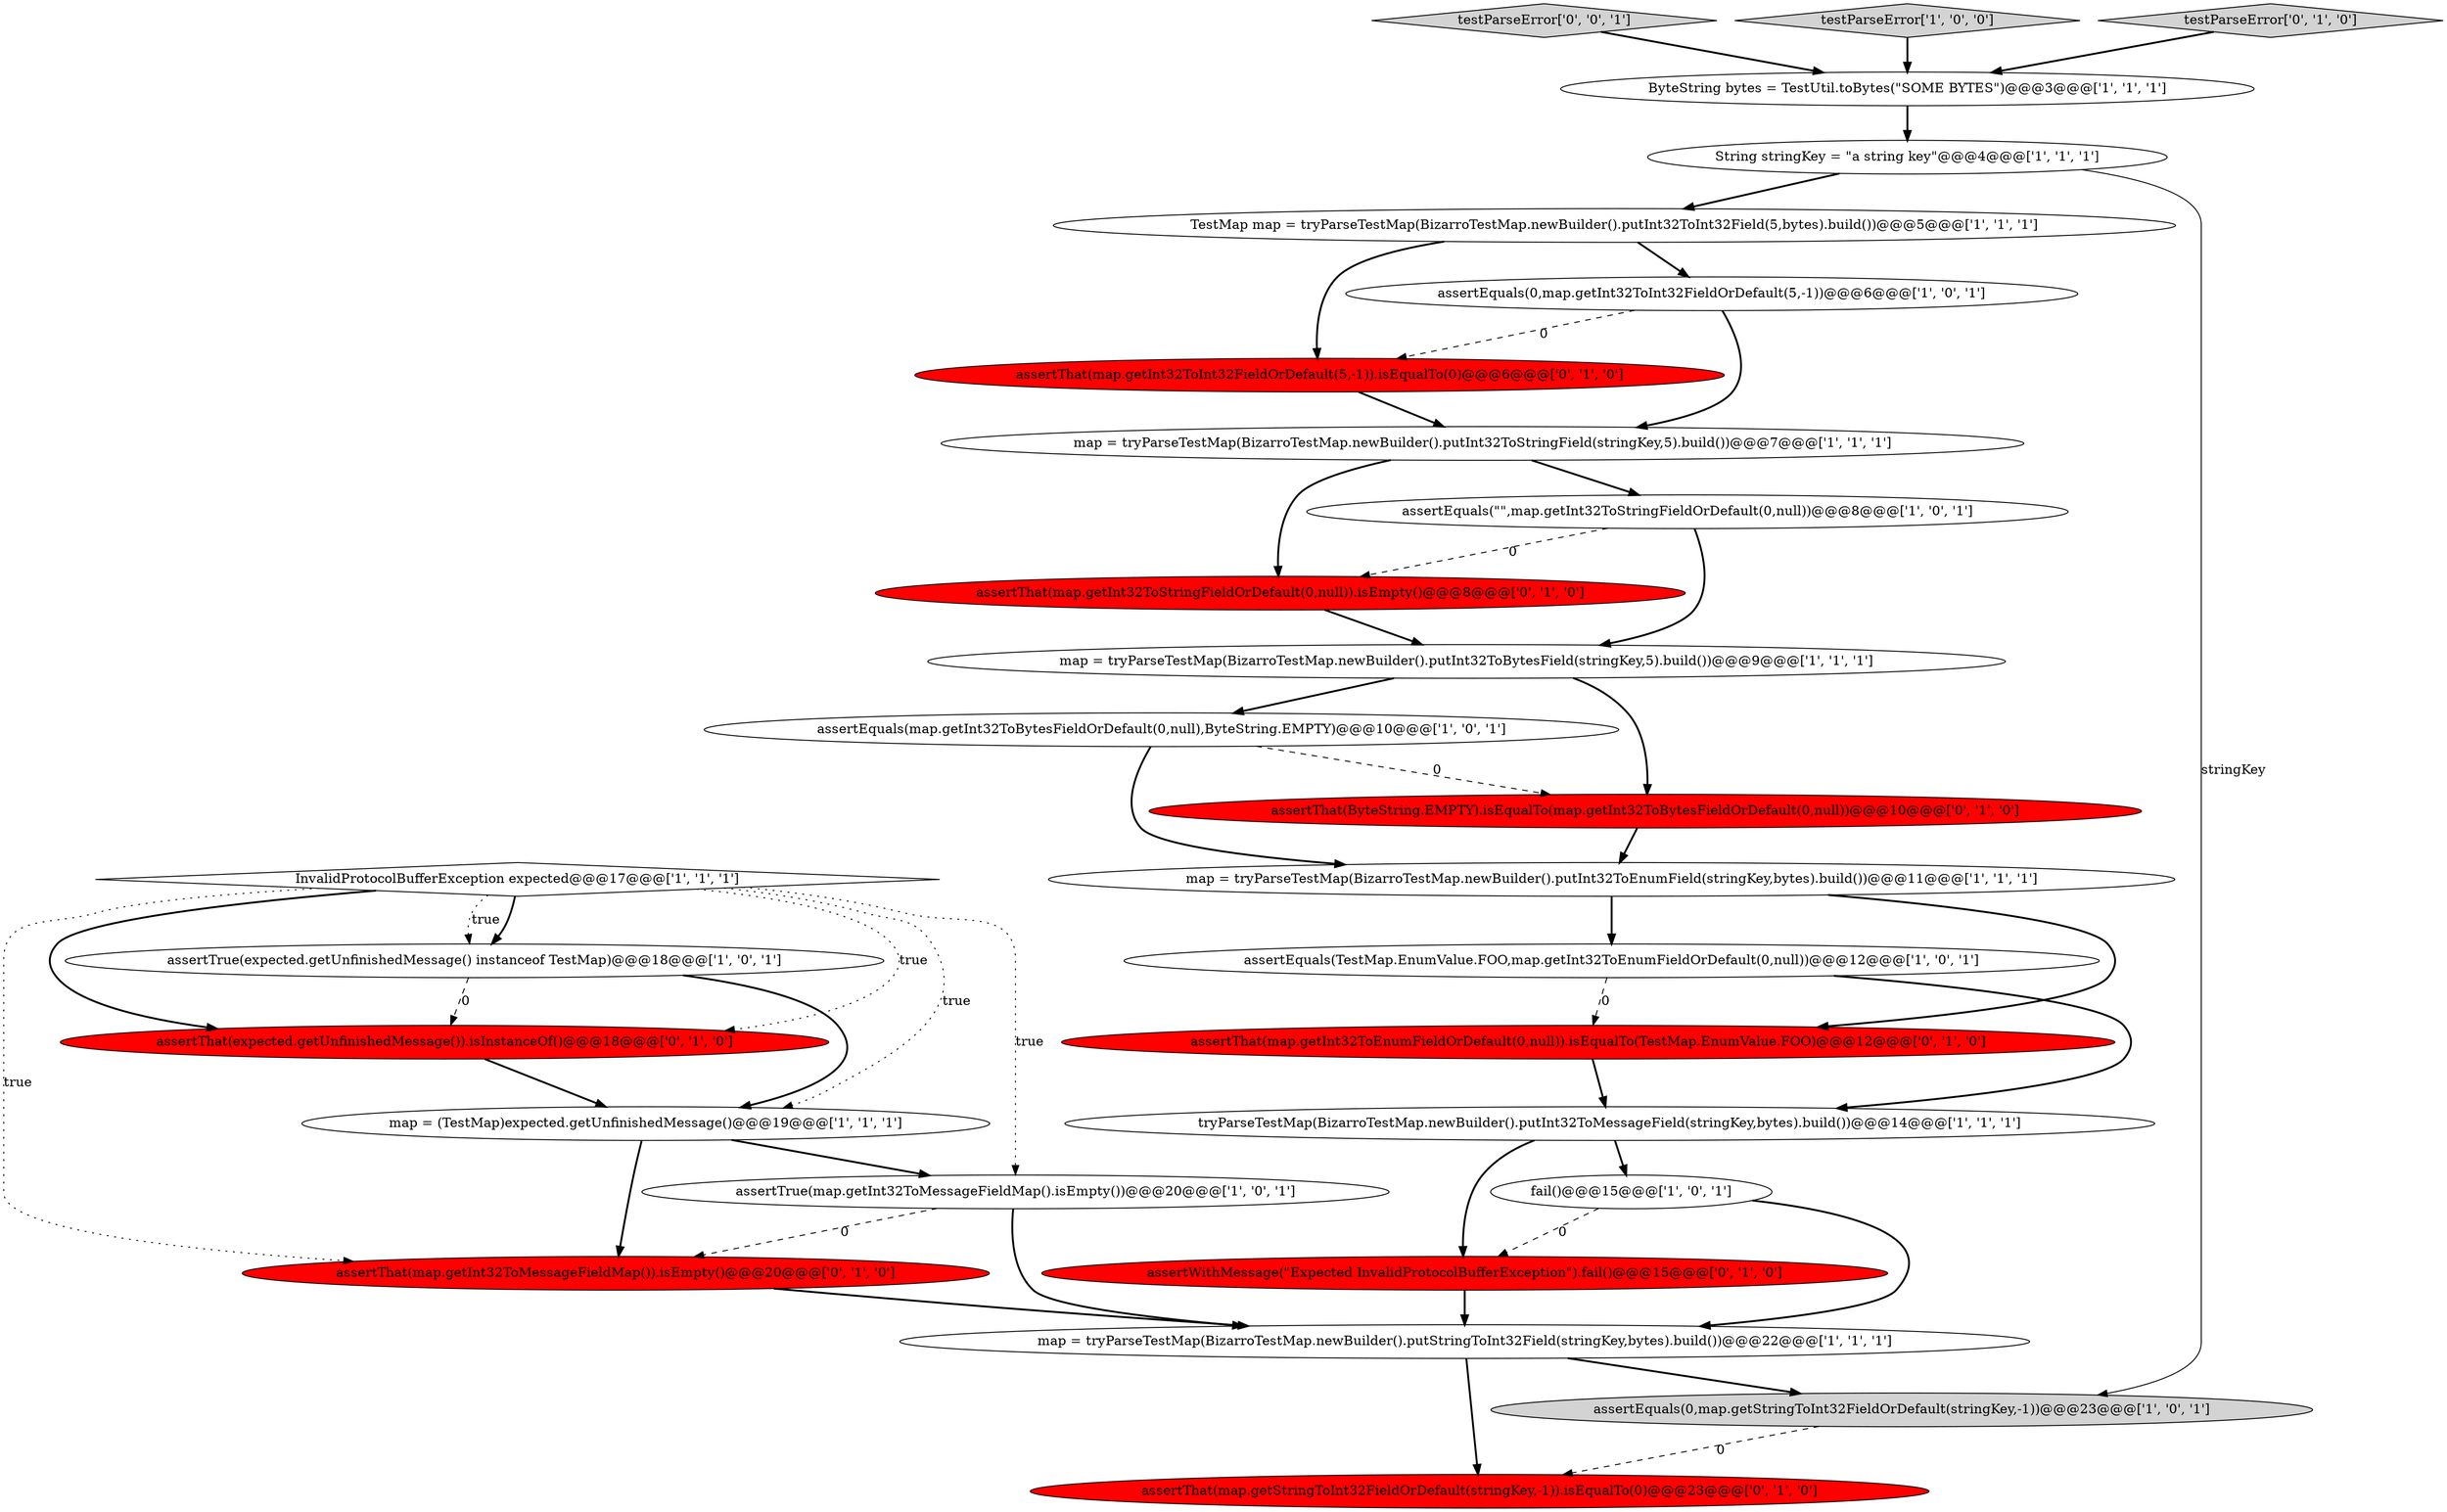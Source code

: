 digraph {
0 [style = filled, label = "ByteString bytes = TestUtil.toBytes(\"SOME BYTES\")@@@3@@@['1', '1', '1']", fillcolor = white, shape = ellipse image = "AAA0AAABBB1BBB"];
26 [style = filled, label = "assertThat(map.getStringToInt32FieldOrDefault(stringKey,-1)).isEqualTo(0)@@@23@@@['0', '1', '0']", fillcolor = red, shape = ellipse image = "AAA1AAABBB2BBB"];
8 [style = filled, label = "map = tryParseTestMap(BizarroTestMap.newBuilder().putInt32ToStringField(stringKey,5).build())@@@7@@@['1', '1', '1']", fillcolor = white, shape = ellipse image = "AAA0AAABBB1BBB"];
16 [style = filled, label = "InvalidProtocolBufferException expected@@@17@@@['1', '1', '1']", fillcolor = white, shape = diamond image = "AAA0AAABBB1BBB"];
9 [style = filled, label = "assertEquals(0,map.getStringToInt32FieldOrDefault(stringKey,-1))@@@23@@@['1', '0', '1']", fillcolor = lightgray, shape = ellipse image = "AAA0AAABBB1BBB"];
10 [style = filled, label = "assertEquals(map.getInt32ToBytesFieldOrDefault(0,null),ByteString.EMPTY)@@@10@@@['1', '0', '1']", fillcolor = white, shape = ellipse image = "AAA0AAABBB1BBB"];
7 [style = filled, label = "assertTrue(expected.getUnfinishedMessage() instanceof TestMap)@@@18@@@['1', '0', '1']", fillcolor = white, shape = ellipse image = "AAA0AAABBB1BBB"];
21 [style = filled, label = "assertThat(map.getInt32ToInt32FieldOrDefault(5,-1)).isEqualTo(0)@@@6@@@['0', '1', '0']", fillcolor = red, shape = ellipse image = "AAA1AAABBB2BBB"];
18 [style = filled, label = "TestMap map = tryParseTestMap(BizarroTestMap.newBuilder().putInt32ToInt32Field(5,bytes).build())@@@5@@@['1', '1', '1']", fillcolor = white, shape = ellipse image = "AAA0AAABBB1BBB"];
25 [style = filled, label = "assertWithMessage(\"Expected InvalidProtocolBufferException\").fail()@@@15@@@['0', '1', '0']", fillcolor = red, shape = ellipse image = "AAA1AAABBB2BBB"];
6 [style = filled, label = "map = tryParseTestMap(BizarroTestMap.newBuilder().putStringToInt32Field(stringKey,bytes).build())@@@22@@@['1', '1', '1']", fillcolor = white, shape = ellipse image = "AAA0AAABBB1BBB"];
28 [style = filled, label = "testParseError['0', '0', '1']", fillcolor = lightgray, shape = diamond image = "AAA0AAABBB3BBB"];
27 [style = filled, label = "assertThat(expected.getUnfinishedMessage()).isInstanceOf()@@@18@@@['0', '1', '0']", fillcolor = red, shape = ellipse image = "AAA1AAABBB2BBB"];
19 [style = filled, label = "assertThat(map.getInt32ToStringFieldOrDefault(0,null)).isEmpty()@@@8@@@['0', '1', '0']", fillcolor = red, shape = ellipse image = "AAA1AAABBB2BBB"];
3 [style = filled, label = "testParseError['1', '0', '0']", fillcolor = lightgray, shape = diamond image = "AAA0AAABBB1BBB"];
4 [style = filled, label = "map = (TestMap)expected.getUnfinishedMessage()@@@19@@@['1', '1', '1']", fillcolor = white, shape = ellipse image = "AAA0AAABBB1BBB"];
17 [style = filled, label = "map = tryParseTestMap(BizarroTestMap.newBuilder().putInt32ToEnumField(stringKey,bytes).build())@@@11@@@['1', '1', '1']", fillcolor = white, shape = ellipse image = "AAA0AAABBB1BBB"];
23 [style = filled, label = "assertThat(map.getInt32ToMessageFieldMap()).isEmpty()@@@20@@@['0', '1', '0']", fillcolor = red, shape = ellipse image = "AAA1AAABBB2BBB"];
1 [style = filled, label = "assertEquals(TestMap.EnumValue.FOO,map.getInt32ToEnumFieldOrDefault(0,null))@@@12@@@['1', '0', '1']", fillcolor = white, shape = ellipse image = "AAA0AAABBB1BBB"];
15 [style = filled, label = "fail()@@@15@@@['1', '0', '1']", fillcolor = white, shape = ellipse image = "AAA0AAABBB1BBB"];
20 [style = filled, label = "assertThat(map.getInt32ToEnumFieldOrDefault(0,null)).isEqualTo(TestMap.EnumValue.FOO)@@@12@@@['0', '1', '0']", fillcolor = red, shape = ellipse image = "AAA1AAABBB2BBB"];
11 [style = filled, label = "assertEquals(\"\",map.getInt32ToStringFieldOrDefault(0,null))@@@8@@@['1', '0', '1']", fillcolor = white, shape = ellipse image = "AAA0AAABBB1BBB"];
13 [style = filled, label = "String stringKey = \"a string key\"@@@4@@@['1', '1', '1']", fillcolor = white, shape = ellipse image = "AAA0AAABBB1BBB"];
2 [style = filled, label = "assertTrue(map.getInt32ToMessageFieldMap().isEmpty())@@@20@@@['1', '0', '1']", fillcolor = white, shape = ellipse image = "AAA0AAABBB1BBB"];
22 [style = filled, label = "testParseError['0', '1', '0']", fillcolor = lightgray, shape = diamond image = "AAA0AAABBB2BBB"];
12 [style = filled, label = "tryParseTestMap(BizarroTestMap.newBuilder().putInt32ToMessageField(stringKey,bytes).build())@@@14@@@['1', '1', '1']", fillcolor = white, shape = ellipse image = "AAA0AAABBB1BBB"];
5 [style = filled, label = "map = tryParseTestMap(BizarroTestMap.newBuilder().putInt32ToBytesField(stringKey,5).build())@@@9@@@['1', '1', '1']", fillcolor = white, shape = ellipse image = "AAA0AAABBB1BBB"];
14 [style = filled, label = "assertEquals(0,map.getInt32ToInt32FieldOrDefault(5,-1))@@@6@@@['1', '0', '1']", fillcolor = white, shape = ellipse image = "AAA0AAABBB1BBB"];
24 [style = filled, label = "assertThat(ByteString.EMPTY).isEqualTo(map.getInt32ToBytesFieldOrDefault(0,null))@@@10@@@['0', '1', '0']", fillcolor = red, shape = ellipse image = "AAA1AAABBB2BBB"];
2->23 [style = dashed, label="0"];
5->10 [style = bold, label=""];
6->26 [style = bold, label=""];
16->2 [style = dotted, label="true"];
0->13 [style = bold, label=""];
17->1 [style = bold, label=""];
16->27 [style = bold, label=""];
2->6 [style = bold, label=""];
8->19 [style = bold, label=""];
12->15 [style = bold, label=""];
16->7 [style = bold, label=""];
21->8 [style = bold, label=""];
10->17 [style = bold, label=""];
15->6 [style = bold, label=""];
4->2 [style = bold, label=""];
7->4 [style = bold, label=""];
25->6 [style = bold, label=""];
16->4 [style = dotted, label="true"];
16->23 [style = dotted, label="true"];
3->0 [style = bold, label=""];
7->27 [style = dashed, label="0"];
1->20 [style = dashed, label="0"];
19->5 [style = bold, label=""];
28->0 [style = bold, label=""];
16->7 [style = dotted, label="true"];
11->5 [style = bold, label=""];
27->4 [style = bold, label=""];
15->25 [style = dashed, label="0"];
22->0 [style = bold, label=""];
11->19 [style = dashed, label="0"];
12->25 [style = bold, label=""];
5->24 [style = bold, label=""];
23->6 [style = bold, label=""];
9->26 [style = dashed, label="0"];
24->17 [style = bold, label=""];
20->12 [style = bold, label=""];
1->12 [style = bold, label=""];
14->21 [style = dashed, label="0"];
16->27 [style = dotted, label="true"];
14->8 [style = bold, label=""];
13->9 [style = solid, label="stringKey"];
18->21 [style = bold, label=""];
6->9 [style = bold, label=""];
8->11 [style = bold, label=""];
18->14 [style = bold, label=""];
10->24 [style = dashed, label="0"];
4->23 [style = bold, label=""];
13->18 [style = bold, label=""];
17->20 [style = bold, label=""];
}
